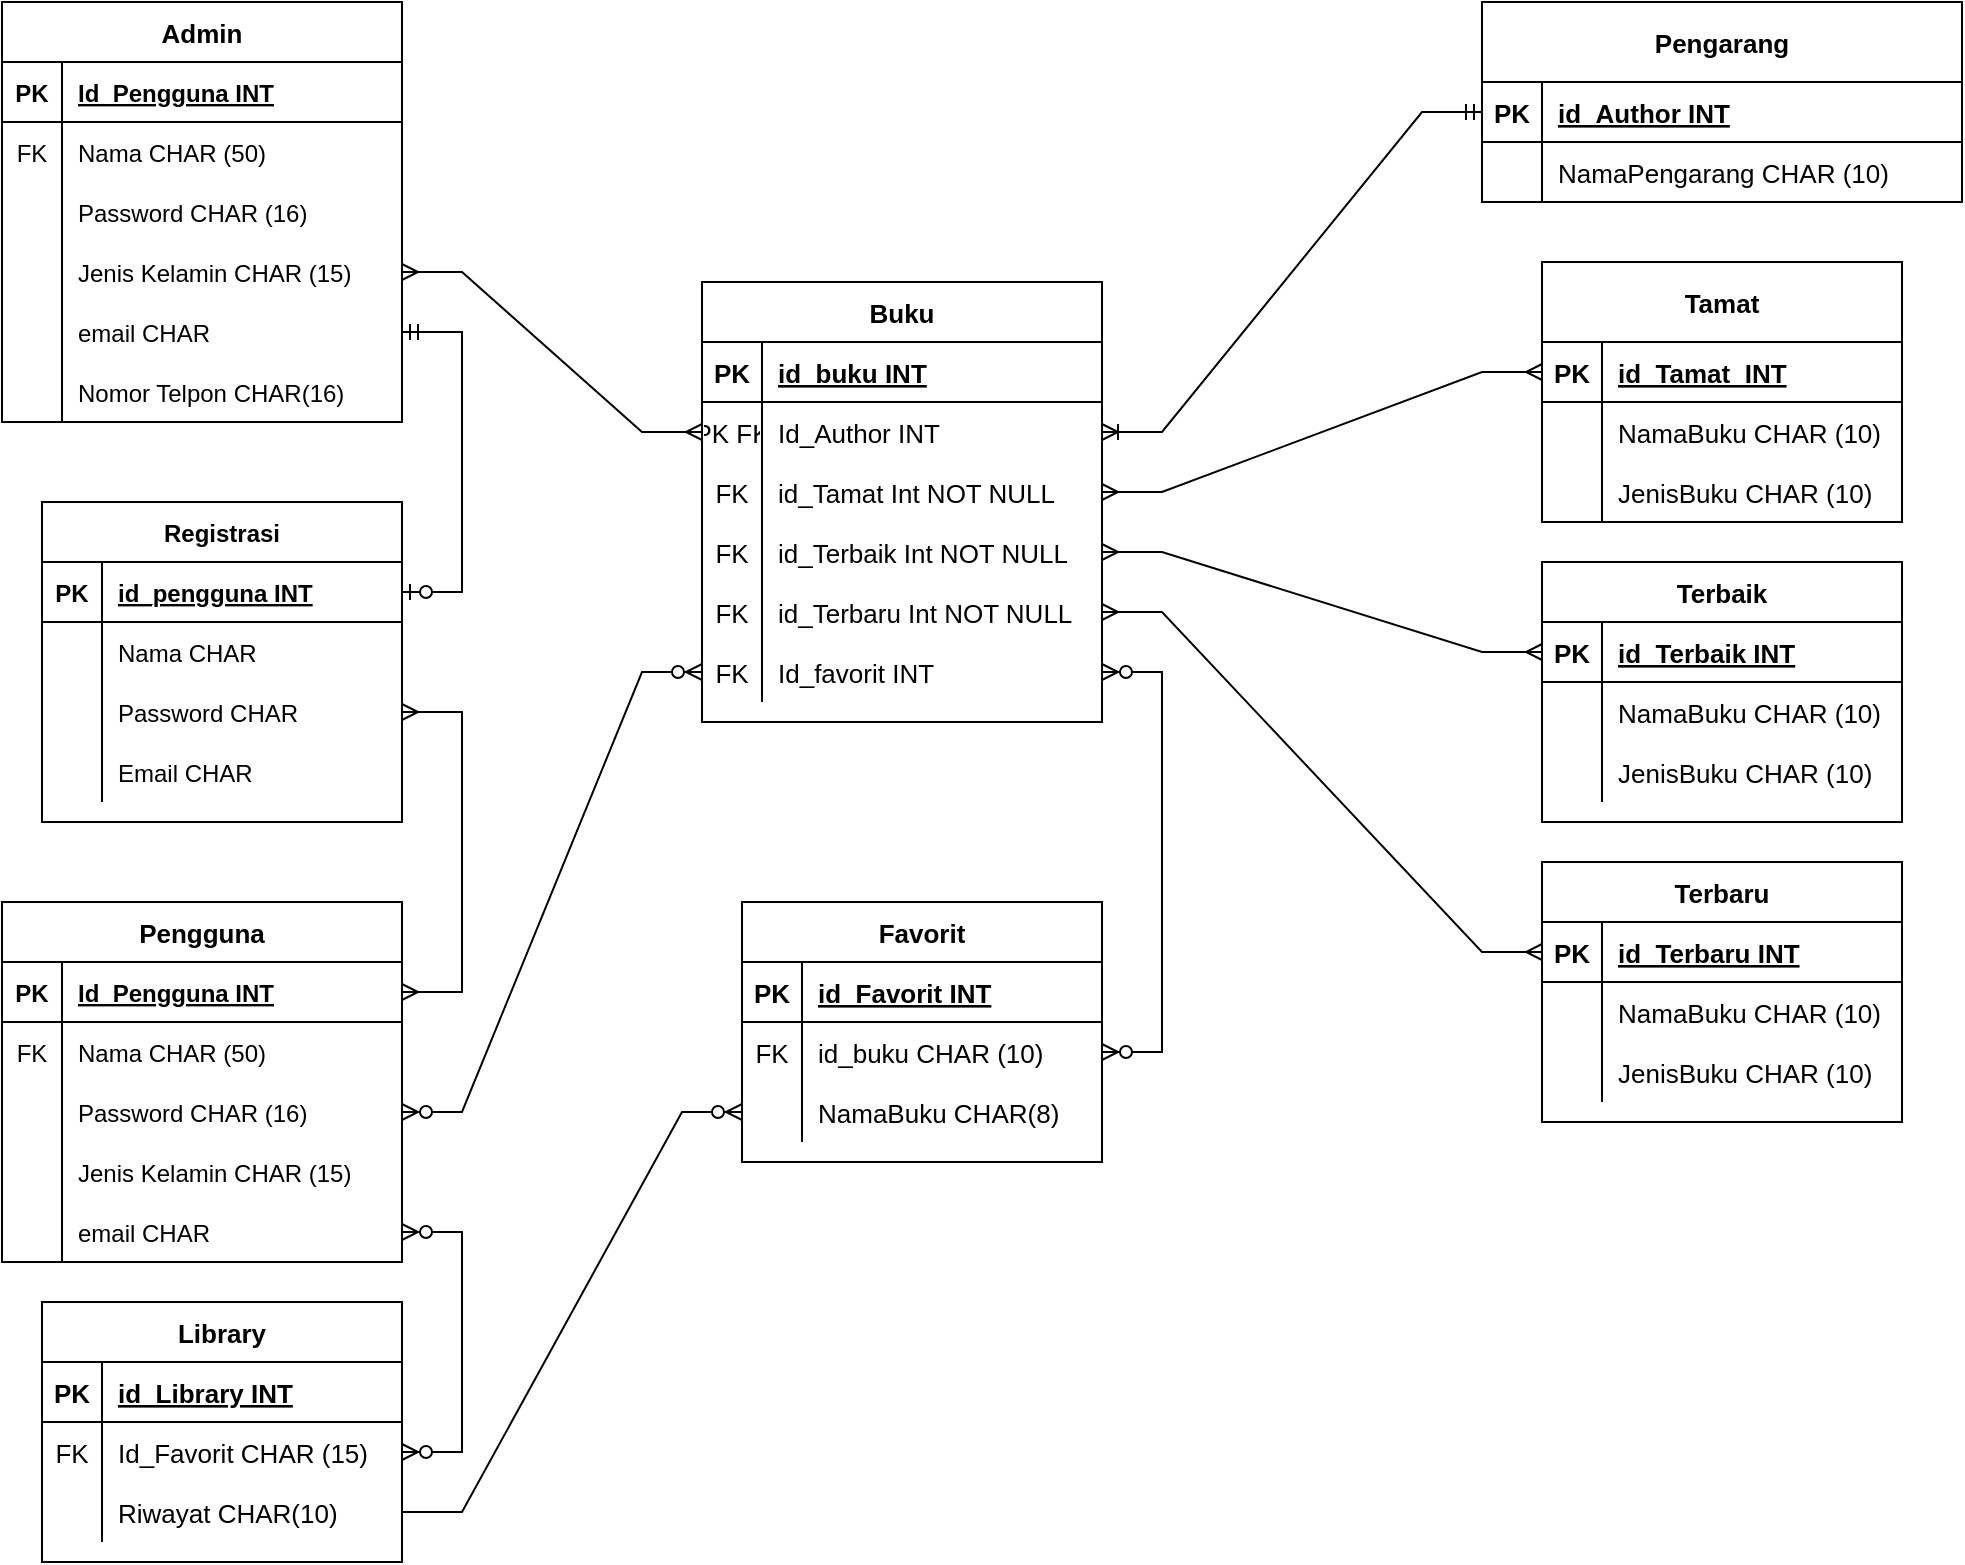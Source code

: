 <mxfile version="17.4.1" type="github">
  <diagram id="R2lEEEUBdFMjLlhIrx00" name="Page-1">
    <mxGraphModel dx="1304" dy="529" grid="1" gridSize="10" guides="1" tooltips="1" connect="1" arrows="1" fold="1" page="1" pageScale="1" pageWidth="850" pageHeight="1100" math="0" shadow="0" extFonts="Permanent Marker^https://fonts.googleapis.com/css?family=Permanent+Marker">
      <root>
        <mxCell id="0" />
        <mxCell id="1" parent="0" />
        <mxCell id="65XjeYO-oO50XfOHX8Nz-1" value="Pengguna" style="shape=table;startSize=30;container=1;collapsible=1;childLayout=tableLayout;fixedRows=1;rowLines=0;fontStyle=1;align=center;resizeLast=1;fontSize=13;" parent="1" vertex="1">
          <mxGeometry x="390" y="870" width="200" height="180" as="geometry" />
        </mxCell>
        <mxCell id="65XjeYO-oO50XfOHX8Nz-2" value="" style="shape=partialRectangle;collapsible=0;dropTarget=0;pointerEvents=0;fillColor=none;points=[[0,0.5],[1,0.5]];portConstraint=eastwest;top=0;left=0;right=0;bottom=1;" parent="65XjeYO-oO50XfOHX8Nz-1" vertex="1">
          <mxGeometry y="30" width="200" height="30" as="geometry" />
        </mxCell>
        <mxCell id="65XjeYO-oO50XfOHX8Nz-3" value="PK" style="shape=partialRectangle;overflow=hidden;connectable=0;fillColor=none;top=0;left=0;bottom=0;right=0;fontStyle=1;" parent="65XjeYO-oO50XfOHX8Nz-2" vertex="1">
          <mxGeometry width="30" height="30" as="geometry">
            <mxRectangle width="30" height="30" as="alternateBounds" />
          </mxGeometry>
        </mxCell>
        <mxCell id="65XjeYO-oO50XfOHX8Nz-4" value="Id_Pengguna INT" style="shape=partialRectangle;overflow=hidden;connectable=0;fillColor=none;top=0;left=0;bottom=0;right=0;align=left;spacingLeft=6;fontStyle=5;" parent="65XjeYO-oO50XfOHX8Nz-2" vertex="1">
          <mxGeometry x="30" width="170" height="30" as="geometry">
            <mxRectangle width="170" height="30" as="alternateBounds" />
          </mxGeometry>
        </mxCell>
        <mxCell id="65XjeYO-oO50XfOHX8Nz-5" value="" style="shape=partialRectangle;collapsible=0;dropTarget=0;pointerEvents=0;fillColor=none;points=[[0,0.5],[1,0.5]];portConstraint=eastwest;top=0;left=0;right=0;bottom=0;" parent="65XjeYO-oO50XfOHX8Nz-1" vertex="1">
          <mxGeometry y="60" width="200" height="30" as="geometry" />
        </mxCell>
        <mxCell id="65XjeYO-oO50XfOHX8Nz-6" value="FK" style="shape=partialRectangle;overflow=hidden;connectable=0;fillColor=none;top=0;left=0;bottom=0;right=0;" parent="65XjeYO-oO50XfOHX8Nz-5" vertex="1">
          <mxGeometry width="30" height="30" as="geometry">
            <mxRectangle width="30" height="30" as="alternateBounds" />
          </mxGeometry>
        </mxCell>
        <mxCell id="65XjeYO-oO50XfOHX8Nz-7" value="Nama CHAR (50)" style="shape=partialRectangle;overflow=hidden;connectable=0;fillColor=none;top=0;left=0;bottom=0;right=0;align=left;spacingLeft=6;" parent="65XjeYO-oO50XfOHX8Nz-5" vertex="1">
          <mxGeometry x="30" width="170" height="30" as="geometry">
            <mxRectangle width="170" height="30" as="alternateBounds" />
          </mxGeometry>
        </mxCell>
        <mxCell id="65XjeYO-oO50XfOHX8Nz-8" value="" style="shape=partialRectangle;collapsible=0;dropTarget=0;pointerEvents=0;fillColor=none;points=[[0,0.5],[1,0.5]];portConstraint=eastwest;top=0;left=0;right=0;bottom=0;" parent="65XjeYO-oO50XfOHX8Nz-1" vertex="1">
          <mxGeometry y="90" width="200" height="30" as="geometry" />
        </mxCell>
        <mxCell id="65XjeYO-oO50XfOHX8Nz-9" value="" style="shape=partialRectangle;overflow=hidden;connectable=0;fillColor=none;top=0;left=0;bottom=0;right=0;" parent="65XjeYO-oO50XfOHX8Nz-8" vertex="1">
          <mxGeometry width="30" height="30" as="geometry">
            <mxRectangle width="30" height="30" as="alternateBounds" />
          </mxGeometry>
        </mxCell>
        <mxCell id="65XjeYO-oO50XfOHX8Nz-10" value="Password CHAR (16)" style="shape=partialRectangle;overflow=hidden;connectable=0;fillColor=none;top=0;left=0;bottom=0;right=0;align=left;spacingLeft=6;" parent="65XjeYO-oO50XfOHX8Nz-8" vertex="1">
          <mxGeometry x="30" width="170" height="30" as="geometry">
            <mxRectangle width="170" height="30" as="alternateBounds" />
          </mxGeometry>
        </mxCell>
        <mxCell id="65XjeYO-oO50XfOHX8Nz-11" value="" style="shape=partialRectangle;collapsible=0;dropTarget=0;pointerEvents=0;fillColor=none;points=[[0,0.5],[1,0.5]];portConstraint=eastwest;top=0;left=0;right=0;bottom=0;" parent="65XjeYO-oO50XfOHX8Nz-1" vertex="1">
          <mxGeometry y="120" width="200" height="30" as="geometry" />
        </mxCell>
        <mxCell id="65XjeYO-oO50XfOHX8Nz-12" value="" style="shape=partialRectangle;overflow=hidden;connectable=0;fillColor=none;top=0;left=0;bottom=0;right=0;" parent="65XjeYO-oO50XfOHX8Nz-11" vertex="1">
          <mxGeometry width="30" height="30" as="geometry">
            <mxRectangle width="30" height="30" as="alternateBounds" />
          </mxGeometry>
        </mxCell>
        <mxCell id="65XjeYO-oO50XfOHX8Nz-13" value="Jenis Kelamin CHAR (15) " style="shape=partialRectangle;overflow=hidden;connectable=0;fillColor=none;top=0;left=0;bottom=0;right=0;align=left;spacingLeft=6;" parent="65XjeYO-oO50XfOHX8Nz-11" vertex="1">
          <mxGeometry x="30" width="170" height="30" as="geometry">
            <mxRectangle width="170" height="30" as="alternateBounds" />
          </mxGeometry>
        </mxCell>
        <mxCell id="mQtJ8jIPBXF8NF5An5OT-11" value="" style="shape=partialRectangle;collapsible=0;dropTarget=0;pointerEvents=0;fillColor=none;points=[[0,0.5],[1,0.5]];portConstraint=eastwest;top=0;left=0;right=0;bottom=0;" parent="65XjeYO-oO50XfOHX8Nz-1" vertex="1">
          <mxGeometry y="150" width="200" height="30" as="geometry" />
        </mxCell>
        <mxCell id="mQtJ8jIPBXF8NF5An5OT-12" value="" style="shape=partialRectangle;overflow=hidden;connectable=0;fillColor=none;top=0;left=0;bottom=0;right=0;" parent="mQtJ8jIPBXF8NF5An5OT-11" vertex="1">
          <mxGeometry width="30" height="30" as="geometry">
            <mxRectangle width="30" height="30" as="alternateBounds" />
          </mxGeometry>
        </mxCell>
        <mxCell id="mQtJ8jIPBXF8NF5An5OT-13" value="email CHAR" style="shape=partialRectangle;overflow=hidden;connectable=0;fillColor=none;top=0;left=0;bottom=0;right=0;align=left;spacingLeft=6;" parent="mQtJ8jIPBXF8NF5An5OT-11" vertex="1">
          <mxGeometry x="30" width="170" height="30" as="geometry">
            <mxRectangle width="170" height="30" as="alternateBounds" />
          </mxGeometry>
        </mxCell>
        <mxCell id="65XjeYO-oO50XfOHX8Nz-20" value="Buku" style="shape=table;startSize=30;container=1;collapsible=1;childLayout=tableLayout;fixedRows=1;rowLines=0;fontStyle=1;align=center;resizeLast=1;fontSize=13;" parent="1" vertex="1">
          <mxGeometry x="740" y="560" width="200" height="220" as="geometry" />
        </mxCell>
        <mxCell id="65XjeYO-oO50XfOHX8Nz-21" value="" style="shape=tableRow;horizontal=0;startSize=0;swimlaneHead=0;swimlaneBody=0;fillColor=none;collapsible=0;dropTarget=0;points=[[0,0.5],[1,0.5]];portConstraint=eastwest;top=0;left=0;right=0;bottom=1;fontSize=13;" parent="65XjeYO-oO50XfOHX8Nz-20" vertex="1">
          <mxGeometry y="30" width="200" height="30" as="geometry" />
        </mxCell>
        <mxCell id="65XjeYO-oO50XfOHX8Nz-22" value="PK" style="shape=partialRectangle;connectable=0;fillColor=none;top=0;left=0;bottom=0;right=0;fontStyle=1;overflow=hidden;fontSize=13;" parent="65XjeYO-oO50XfOHX8Nz-21" vertex="1">
          <mxGeometry width="30" height="30" as="geometry">
            <mxRectangle width="30" height="30" as="alternateBounds" />
          </mxGeometry>
        </mxCell>
        <mxCell id="65XjeYO-oO50XfOHX8Nz-23" value="id_buku INT" style="shape=partialRectangle;connectable=0;fillColor=none;top=0;left=0;bottom=0;right=0;align=left;spacingLeft=6;fontStyle=5;overflow=hidden;fontSize=13;" parent="65XjeYO-oO50XfOHX8Nz-21" vertex="1">
          <mxGeometry x="30" width="170" height="30" as="geometry">
            <mxRectangle width="170" height="30" as="alternateBounds" />
          </mxGeometry>
        </mxCell>
        <mxCell id="mQtJ8jIPBXF8NF5An5OT-1" value="" style="shape=tableRow;horizontal=0;startSize=0;swimlaneHead=0;swimlaneBody=0;fillColor=none;collapsible=0;dropTarget=0;points=[[0,0.5],[1,0.5]];portConstraint=eastwest;top=0;left=0;right=0;bottom=0;fontSize=13;" parent="65XjeYO-oO50XfOHX8Nz-20" vertex="1">
          <mxGeometry y="60" width="200" height="30" as="geometry" />
        </mxCell>
        <mxCell id="mQtJ8jIPBXF8NF5An5OT-2" value="PK FK" style="shape=partialRectangle;connectable=0;fillColor=none;top=0;left=0;bottom=0;right=0;editable=1;overflow=hidden;fontSize=13;" parent="mQtJ8jIPBXF8NF5An5OT-1" vertex="1">
          <mxGeometry width="30" height="30" as="geometry">
            <mxRectangle width="30" height="30" as="alternateBounds" />
          </mxGeometry>
        </mxCell>
        <mxCell id="mQtJ8jIPBXF8NF5An5OT-3" value="Id_Author INT" style="shape=partialRectangle;connectable=0;fillColor=none;top=0;left=0;bottom=0;right=0;align=left;spacingLeft=6;overflow=hidden;fontSize=13;" parent="mQtJ8jIPBXF8NF5An5OT-1" vertex="1">
          <mxGeometry x="30" width="170" height="30" as="geometry">
            <mxRectangle width="170" height="30" as="alternateBounds" />
          </mxGeometry>
        </mxCell>
        <mxCell id="65XjeYO-oO50XfOHX8Nz-183" value="" style="shape=tableRow;horizontal=0;startSize=0;swimlaneHead=0;swimlaneBody=0;fillColor=none;collapsible=0;dropTarget=0;points=[[0,0.5],[1,0.5]];portConstraint=eastwest;top=0;left=0;right=0;bottom=0;fontSize=13;" parent="65XjeYO-oO50XfOHX8Nz-20" vertex="1">
          <mxGeometry y="90" width="200" height="30" as="geometry" />
        </mxCell>
        <mxCell id="65XjeYO-oO50XfOHX8Nz-184" value="FK" style="shape=partialRectangle;connectable=0;fillColor=none;top=0;left=0;bottom=0;right=0;editable=1;overflow=hidden;fontSize=13;" parent="65XjeYO-oO50XfOHX8Nz-183" vertex="1">
          <mxGeometry width="30" height="30" as="geometry">
            <mxRectangle width="30" height="30" as="alternateBounds" />
          </mxGeometry>
        </mxCell>
        <mxCell id="65XjeYO-oO50XfOHX8Nz-185" value="id_Tamat Int NOT NULL" style="shape=partialRectangle;connectable=0;fillColor=none;top=0;left=0;bottom=0;right=0;align=left;spacingLeft=6;overflow=hidden;fontSize=13;" parent="65XjeYO-oO50XfOHX8Nz-183" vertex="1">
          <mxGeometry x="30" width="170" height="30" as="geometry">
            <mxRectangle width="170" height="30" as="alternateBounds" />
          </mxGeometry>
        </mxCell>
        <mxCell id="65XjeYO-oO50XfOHX8Nz-33" value="" style="shape=tableRow;horizontal=0;startSize=0;swimlaneHead=0;swimlaneBody=0;fillColor=none;collapsible=0;dropTarget=0;points=[[0,0.5],[1,0.5]];portConstraint=eastwest;top=0;left=0;right=0;bottom=0;fontSize=13;" parent="65XjeYO-oO50XfOHX8Nz-20" vertex="1">
          <mxGeometry y="120" width="200" height="30" as="geometry" />
        </mxCell>
        <mxCell id="65XjeYO-oO50XfOHX8Nz-34" value="FK" style="shape=partialRectangle;connectable=0;fillColor=none;top=0;left=0;bottom=0;right=0;editable=1;overflow=hidden;fontSize=13;" parent="65XjeYO-oO50XfOHX8Nz-33" vertex="1">
          <mxGeometry width="30" height="30" as="geometry">
            <mxRectangle width="30" height="30" as="alternateBounds" />
          </mxGeometry>
        </mxCell>
        <mxCell id="65XjeYO-oO50XfOHX8Nz-35" value="id_Terbaik Int NOT NULL" style="shape=partialRectangle;connectable=0;fillColor=none;top=0;left=0;bottom=0;right=0;align=left;spacingLeft=6;overflow=hidden;fontSize=13;" parent="65XjeYO-oO50XfOHX8Nz-33" vertex="1">
          <mxGeometry x="30" width="170" height="30" as="geometry">
            <mxRectangle width="170" height="30" as="alternateBounds" />
          </mxGeometry>
        </mxCell>
        <mxCell id="65XjeYO-oO50XfOHX8Nz-36" value="" style="shape=tableRow;horizontal=0;startSize=0;swimlaneHead=0;swimlaneBody=0;fillColor=none;collapsible=0;dropTarget=0;points=[[0,0.5],[1,0.5]];portConstraint=eastwest;top=0;left=0;right=0;bottom=0;fontSize=13;" parent="65XjeYO-oO50XfOHX8Nz-20" vertex="1">
          <mxGeometry y="150" width="200" height="30" as="geometry" />
        </mxCell>
        <mxCell id="65XjeYO-oO50XfOHX8Nz-37" value="FK" style="shape=partialRectangle;connectable=0;fillColor=none;top=0;left=0;bottom=0;right=0;editable=1;overflow=hidden;fontSize=13;" parent="65XjeYO-oO50XfOHX8Nz-36" vertex="1">
          <mxGeometry width="30" height="30" as="geometry">
            <mxRectangle width="30" height="30" as="alternateBounds" />
          </mxGeometry>
        </mxCell>
        <mxCell id="65XjeYO-oO50XfOHX8Nz-38" value="id_Terbaru Int NOT NULL" style="shape=partialRectangle;connectable=0;fillColor=none;top=0;left=0;bottom=0;right=0;align=left;spacingLeft=6;overflow=hidden;fontSize=13;" parent="65XjeYO-oO50XfOHX8Nz-36" vertex="1">
          <mxGeometry x="30" width="170" height="30" as="geometry">
            <mxRectangle width="170" height="30" as="alternateBounds" />
          </mxGeometry>
        </mxCell>
        <mxCell id="3wkMPBNoD0rb8Fyv2NbW-1" value="" style="shape=tableRow;horizontal=0;startSize=0;swimlaneHead=0;swimlaneBody=0;fillColor=none;collapsible=0;dropTarget=0;points=[[0,0.5],[1,0.5]];portConstraint=eastwest;top=0;left=0;right=0;bottom=0;fontSize=13;" parent="65XjeYO-oO50XfOHX8Nz-20" vertex="1">
          <mxGeometry y="180" width="200" height="30" as="geometry" />
        </mxCell>
        <mxCell id="3wkMPBNoD0rb8Fyv2NbW-2" value="FK" style="shape=partialRectangle;connectable=0;fillColor=none;top=0;left=0;bottom=0;right=0;editable=1;overflow=hidden;fontSize=13;" parent="3wkMPBNoD0rb8Fyv2NbW-1" vertex="1">
          <mxGeometry width="30" height="30" as="geometry">
            <mxRectangle width="30" height="30" as="alternateBounds" />
          </mxGeometry>
        </mxCell>
        <mxCell id="3wkMPBNoD0rb8Fyv2NbW-3" value="Id_favorit INT" style="shape=partialRectangle;connectable=0;fillColor=none;top=0;left=0;bottom=0;right=0;align=left;spacingLeft=6;overflow=hidden;fontSize=13;" parent="3wkMPBNoD0rb8Fyv2NbW-1" vertex="1">
          <mxGeometry x="30" width="170" height="30" as="geometry">
            <mxRectangle width="170" height="30" as="alternateBounds" />
          </mxGeometry>
        </mxCell>
        <mxCell id="65XjeYO-oO50XfOHX8Nz-42" value="Library" style="shape=table;startSize=30;container=1;collapsible=1;childLayout=tableLayout;fixedRows=1;rowLines=0;fontStyle=1;align=center;resizeLast=1;fontSize=13;" parent="1" vertex="1">
          <mxGeometry x="410" y="1070" width="180" height="130" as="geometry" />
        </mxCell>
        <mxCell id="65XjeYO-oO50XfOHX8Nz-43" value="" style="shape=tableRow;horizontal=0;startSize=0;swimlaneHead=0;swimlaneBody=0;fillColor=none;collapsible=0;dropTarget=0;points=[[0,0.5],[1,0.5]];portConstraint=eastwest;top=0;left=0;right=0;bottom=1;fontSize=13;" parent="65XjeYO-oO50XfOHX8Nz-42" vertex="1">
          <mxGeometry y="30" width="180" height="30" as="geometry" />
        </mxCell>
        <mxCell id="65XjeYO-oO50XfOHX8Nz-44" value="PK" style="shape=partialRectangle;connectable=0;fillColor=none;top=0;left=0;bottom=0;right=0;fontStyle=1;overflow=hidden;fontSize=13;" parent="65XjeYO-oO50XfOHX8Nz-43" vertex="1">
          <mxGeometry width="30" height="30" as="geometry">
            <mxRectangle width="30" height="30" as="alternateBounds" />
          </mxGeometry>
        </mxCell>
        <mxCell id="65XjeYO-oO50XfOHX8Nz-45" value="id_Library INT" style="shape=partialRectangle;connectable=0;fillColor=none;top=0;left=0;bottom=0;right=0;align=left;spacingLeft=6;fontStyle=5;overflow=hidden;fontSize=13;" parent="65XjeYO-oO50XfOHX8Nz-43" vertex="1">
          <mxGeometry x="30" width="150" height="30" as="geometry">
            <mxRectangle width="150" height="30" as="alternateBounds" />
          </mxGeometry>
        </mxCell>
        <mxCell id="65XjeYO-oO50XfOHX8Nz-46" value="" style="shape=tableRow;horizontal=0;startSize=0;swimlaneHead=0;swimlaneBody=0;fillColor=none;collapsible=0;dropTarget=0;points=[[0,0.5],[1,0.5]];portConstraint=eastwest;top=0;left=0;right=0;bottom=0;fontSize=13;" parent="65XjeYO-oO50XfOHX8Nz-42" vertex="1">
          <mxGeometry y="60" width="180" height="30" as="geometry" />
        </mxCell>
        <mxCell id="65XjeYO-oO50XfOHX8Nz-47" value="FK" style="shape=partialRectangle;connectable=0;fillColor=none;top=0;left=0;bottom=0;right=0;editable=1;overflow=hidden;fontSize=13;" parent="65XjeYO-oO50XfOHX8Nz-46" vertex="1">
          <mxGeometry width="30" height="30" as="geometry">
            <mxRectangle width="30" height="30" as="alternateBounds" />
          </mxGeometry>
        </mxCell>
        <mxCell id="65XjeYO-oO50XfOHX8Nz-48" value="Id_Favorit CHAR (15)" style="shape=partialRectangle;connectable=0;fillColor=none;top=0;left=0;bottom=0;right=0;align=left;spacingLeft=6;overflow=hidden;fontSize=13;" parent="65XjeYO-oO50XfOHX8Nz-46" vertex="1">
          <mxGeometry x="30" width="150" height="30" as="geometry">
            <mxRectangle width="150" height="30" as="alternateBounds" />
          </mxGeometry>
        </mxCell>
        <mxCell id="65XjeYO-oO50XfOHX8Nz-58" value="" style="shape=tableRow;horizontal=0;startSize=0;swimlaneHead=0;swimlaneBody=0;fillColor=none;collapsible=0;dropTarget=0;points=[[0,0.5],[1,0.5]];portConstraint=eastwest;top=0;left=0;right=0;bottom=0;fontSize=13;" parent="65XjeYO-oO50XfOHX8Nz-42" vertex="1">
          <mxGeometry y="90" width="180" height="30" as="geometry" />
        </mxCell>
        <mxCell id="65XjeYO-oO50XfOHX8Nz-59" value="" style="shape=partialRectangle;connectable=0;fillColor=none;top=0;left=0;bottom=0;right=0;editable=1;overflow=hidden;fontSize=13;" parent="65XjeYO-oO50XfOHX8Nz-58" vertex="1">
          <mxGeometry width="30" height="30" as="geometry">
            <mxRectangle width="30" height="30" as="alternateBounds" />
          </mxGeometry>
        </mxCell>
        <mxCell id="65XjeYO-oO50XfOHX8Nz-60" value="Riwayat CHAR(10)" style="shape=partialRectangle;connectable=0;fillColor=none;top=0;left=0;bottom=0;right=0;align=left;spacingLeft=6;overflow=hidden;fontSize=13;" parent="65XjeYO-oO50XfOHX8Nz-58" vertex="1">
          <mxGeometry x="30" width="150" height="30" as="geometry">
            <mxRectangle width="150" height="30" as="alternateBounds" />
          </mxGeometry>
        </mxCell>
        <mxCell id="65XjeYO-oO50XfOHX8Nz-68" value="Favorit" style="shape=table;startSize=30;container=1;collapsible=1;childLayout=tableLayout;fixedRows=1;rowLines=0;fontStyle=1;align=center;resizeLast=1;fontSize=13;" parent="1" vertex="1">
          <mxGeometry x="760" y="870" width="180" height="130.0" as="geometry" />
        </mxCell>
        <mxCell id="65XjeYO-oO50XfOHX8Nz-69" value="" style="shape=tableRow;horizontal=0;startSize=0;swimlaneHead=0;swimlaneBody=0;fillColor=none;collapsible=0;dropTarget=0;points=[[0,0.5],[1,0.5]];portConstraint=eastwest;top=0;left=0;right=0;bottom=1;fontSize=13;" parent="65XjeYO-oO50XfOHX8Nz-68" vertex="1">
          <mxGeometry y="30" width="180" height="30" as="geometry" />
        </mxCell>
        <mxCell id="65XjeYO-oO50XfOHX8Nz-70" value="PK" style="shape=partialRectangle;connectable=0;fillColor=none;top=0;left=0;bottom=0;right=0;fontStyle=1;overflow=hidden;fontSize=13;" parent="65XjeYO-oO50XfOHX8Nz-69" vertex="1">
          <mxGeometry width="30" height="30" as="geometry">
            <mxRectangle width="30" height="30" as="alternateBounds" />
          </mxGeometry>
        </mxCell>
        <mxCell id="65XjeYO-oO50XfOHX8Nz-71" value="id_Favorit INT" style="shape=partialRectangle;connectable=0;fillColor=none;top=0;left=0;bottom=0;right=0;align=left;spacingLeft=6;fontStyle=5;overflow=hidden;fontSize=13;" parent="65XjeYO-oO50XfOHX8Nz-69" vertex="1">
          <mxGeometry x="30" width="150" height="30" as="geometry">
            <mxRectangle width="150" height="30" as="alternateBounds" />
          </mxGeometry>
        </mxCell>
        <mxCell id="65XjeYO-oO50XfOHX8Nz-72" value="" style="shape=tableRow;horizontal=0;startSize=0;swimlaneHead=0;swimlaneBody=0;fillColor=none;collapsible=0;dropTarget=0;points=[[0,0.5],[1,0.5]];portConstraint=eastwest;top=0;left=0;right=0;bottom=0;fontSize=13;" parent="65XjeYO-oO50XfOHX8Nz-68" vertex="1">
          <mxGeometry y="60" width="180" height="30" as="geometry" />
        </mxCell>
        <mxCell id="65XjeYO-oO50XfOHX8Nz-73" value="FK" style="shape=partialRectangle;connectable=0;fillColor=none;top=0;left=0;bottom=0;right=0;editable=1;overflow=hidden;fontSize=13;" parent="65XjeYO-oO50XfOHX8Nz-72" vertex="1">
          <mxGeometry width="30" height="30" as="geometry">
            <mxRectangle width="30" height="30" as="alternateBounds" />
          </mxGeometry>
        </mxCell>
        <mxCell id="65XjeYO-oO50XfOHX8Nz-74" value="id_buku CHAR (10)" style="shape=partialRectangle;connectable=0;fillColor=none;top=0;left=0;bottom=0;right=0;align=left;spacingLeft=6;overflow=hidden;fontSize=13;" parent="65XjeYO-oO50XfOHX8Nz-72" vertex="1">
          <mxGeometry x="30" width="150" height="30" as="geometry">
            <mxRectangle width="150" height="30" as="alternateBounds" />
          </mxGeometry>
        </mxCell>
        <mxCell id="65XjeYO-oO50XfOHX8Nz-78" value="" style="shape=tableRow;horizontal=0;startSize=0;swimlaneHead=0;swimlaneBody=0;fillColor=none;collapsible=0;dropTarget=0;points=[[0,0.5],[1,0.5]];portConstraint=eastwest;top=0;left=0;right=0;bottom=0;fontSize=13;" parent="65XjeYO-oO50XfOHX8Nz-68" vertex="1">
          <mxGeometry y="90" width="180" height="30" as="geometry" />
        </mxCell>
        <mxCell id="65XjeYO-oO50XfOHX8Nz-79" value="" style="shape=partialRectangle;connectable=0;fillColor=none;top=0;left=0;bottom=0;right=0;editable=1;overflow=hidden;fontSize=13;" parent="65XjeYO-oO50XfOHX8Nz-78" vertex="1">
          <mxGeometry width="30" height="30" as="geometry">
            <mxRectangle width="30" height="30" as="alternateBounds" />
          </mxGeometry>
        </mxCell>
        <mxCell id="65XjeYO-oO50XfOHX8Nz-80" value="NamaBuku CHAR(8)" style="shape=partialRectangle;connectable=0;fillColor=none;top=0;left=0;bottom=0;right=0;align=left;spacingLeft=6;overflow=hidden;fontSize=13;" parent="65XjeYO-oO50XfOHX8Nz-78" vertex="1">
          <mxGeometry x="30" width="150" height="30" as="geometry">
            <mxRectangle width="150" height="30" as="alternateBounds" />
          </mxGeometry>
        </mxCell>
        <mxCell id="65XjeYO-oO50XfOHX8Nz-86" value="" style="edgeStyle=entityRelationEdgeStyle;fontSize=12;html=1;endArrow=ERzeroToMany;endFill=1;startArrow=ERzeroToMany;rounded=0;entryX=0;entryY=0.5;entryDx=0;entryDy=0;exitX=1;exitY=0.5;exitDx=0;exitDy=0;" parent="1" source="65XjeYO-oO50XfOHX8Nz-8" target="3wkMPBNoD0rb8Fyv2NbW-1" edge="1">
          <mxGeometry width="100" height="100" relative="1" as="geometry">
            <mxPoint x="650" y="660" as="sourcePoint" />
            <mxPoint x="680" y="660" as="targetPoint" />
          </mxGeometry>
        </mxCell>
        <mxCell id="65XjeYO-oO50XfOHX8Nz-87" value="Terbaik" style="shape=table;startSize=30;container=1;collapsible=1;childLayout=tableLayout;fixedRows=1;rowLines=0;fontStyle=1;align=center;resizeLast=1;fontSize=13;" parent="1" vertex="1">
          <mxGeometry x="1160" y="700" width="180" height="130" as="geometry" />
        </mxCell>
        <mxCell id="65XjeYO-oO50XfOHX8Nz-88" value="" style="shape=tableRow;horizontal=0;startSize=0;swimlaneHead=0;swimlaneBody=0;fillColor=none;collapsible=0;dropTarget=0;points=[[0,0.5],[1,0.5]];portConstraint=eastwest;top=0;left=0;right=0;bottom=1;fontSize=13;" parent="65XjeYO-oO50XfOHX8Nz-87" vertex="1">
          <mxGeometry y="30" width="180" height="30" as="geometry" />
        </mxCell>
        <mxCell id="65XjeYO-oO50XfOHX8Nz-89" value="PK" style="shape=partialRectangle;connectable=0;fillColor=none;top=0;left=0;bottom=0;right=0;fontStyle=1;overflow=hidden;fontSize=13;" parent="65XjeYO-oO50XfOHX8Nz-88" vertex="1">
          <mxGeometry width="30" height="30" as="geometry">
            <mxRectangle width="30" height="30" as="alternateBounds" />
          </mxGeometry>
        </mxCell>
        <mxCell id="65XjeYO-oO50XfOHX8Nz-90" value="id_Terbaik INT" style="shape=partialRectangle;connectable=0;fillColor=none;top=0;left=0;bottom=0;right=0;align=left;spacingLeft=6;fontStyle=5;overflow=hidden;fontSize=13;" parent="65XjeYO-oO50XfOHX8Nz-88" vertex="1">
          <mxGeometry x="30" width="150" height="30" as="geometry">
            <mxRectangle width="150" height="30" as="alternateBounds" />
          </mxGeometry>
        </mxCell>
        <mxCell id="65XjeYO-oO50XfOHX8Nz-91" value="" style="shape=tableRow;horizontal=0;startSize=0;swimlaneHead=0;swimlaneBody=0;fillColor=none;collapsible=0;dropTarget=0;points=[[0,0.5],[1,0.5]];portConstraint=eastwest;top=0;left=0;right=0;bottom=0;fontSize=13;" parent="65XjeYO-oO50XfOHX8Nz-87" vertex="1">
          <mxGeometry y="60" width="180" height="30" as="geometry" />
        </mxCell>
        <mxCell id="65XjeYO-oO50XfOHX8Nz-92" value="" style="shape=partialRectangle;connectable=0;fillColor=none;top=0;left=0;bottom=0;right=0;editable=1;overflow=hidden;fontSize=13;" parent="65XjeYO-oO50XfOHX8Nz-91" vertex="1">
          <mxGeometry width="30" height="30" as="geometry">
            <mxRectangle width="30" height="30" as="alternateBounds" />
          </mxGeometry>
        </mxCell>
        <mxCell id="65XjeYO-oO50XfOHX8Nz-93" value="NamaBuku CHAR (10)" style="shape=partialRectangle;connectable=0;fillColor=none;top=0;left=0;bottom=0;right=0;align=left;spacingLeft=6;overflow=hidden;fontSize=13;" parent="65XjeYO-oO50XfOHX8Nz-91" vertex="1">
          <mxGeometry x="30" width="150" height="30" as="geometry">
            <mxRectangle width="150" height="30" as="alternateBounds" />
          </mxGeometry>
        </mxCell>
        <mxCell id="mQtJ8jIPBXF8NF5An5OT-29" value="" style="shape=tableRow;horizontal=0;startSize=0;swimlaneHead=0;swimlaneBody=0;fillColor=none;collapsible=0;dropTarget=0;points=[[0,0.5],[1,0.5]];portConstraint=eastwest;top=0;left=0;right=0;bottom=0;fontSize=13;" parent="65XjeYO-oO50XfOHX8Nz-87" vertex="1">
          <mxGeometry y="90" width="180" height="30" as="geometry" />
        </mxCell>
        <mxCell id="mQtJ8jIPBXF8NF5An5OT-30" value="" style="shape=partialRectangle;connectable=0;fillColor=none;top=0;left=0;bottom=0;right=0;editable=1;overflow=hidden;fontSize=13;" parent="mQtJ8jIPBXF8NF5An5OT-29" vertex="1">
          <mxGeometry width="30" height="30" as="geometry">
            <mxRectangle width="30" height="30" as="alternateBounds" />
          </mxGeometry>
        </mxCell>
        <mxCell id="mQtJ8jIPBXF8NF5An5OT-31" value="JenisBuku CHAR (10)" style="shape=partialRectangle;connectable=0;fillColor=none;top=0;left=0;bottom=0;right=0;align=left;spacingLeft=6;overflow=hidden;fontSize=13;" parent="mQtJ8jIPBXF8NF5An5OT-29" vertex="1">
          <mxGeometry x="30" width="150" height="30" as="geometry">
            <mxRectangle width="150" height="30" as="alternateBounds" />
          </mxGeometry>
        </mxCell>
        <mxCell id="65XjeYO-oO50XfOHX8Nz-124" value="" style="edgeStyle=entityRelationEdgeStyle;fontSize=12;html=1;endArrow=ERzeroToMany;endFill=1;startArrow=ERzeroToMany;rounded=0;entryX=1;entryY=0.5;entryDx=0;entryDy=0;exitX=1;exitY=0.5;exitDx=0;exitDy=0;" parent="1" source="mQtJ8jIPBXF8NF5An5OT-11" target="65XjeYO-oO50XfOHX8Nz-46" edge="1">
          <mxGeometry width="100" height="100" relative="1" as="geometry">
            <mxPoint x="590" y="875" as="sourcePoint" />
            <mxPoint x="590.0" y="1085" as="targetPoint" />
          </mxGeometry>
        </mxCell>
        <mxCell id="65XjeYO-oO50XfOHX8Nz-126" value="Terbaru" style="shape=table;startSize=30;container=1;collapsible=1;childLayout=tableLayout;fixedRows=1;rowLines=0;fontStyle=1;align=center;resizeLast=1;fontSize=13;" parent="1" vertex="1">
          <mxGeometry x="1160" y="850" width="180" height="130" as="geometry" />
        </mxCell>
        <mxCell id="65XjeYO-oO50XfOHX8Nz-127" value="" style="shape=tableRow;horizontal=0;startSize=0;swimlaneHead=0;swimlaneBody=0;fillColor=none;collapsible=0;dropTarget=0;points=[[0,0.5],[1,0.5]];portConstraint=eastwest;top=0;left=0;right=0;bottom=1;fontSize=13;" parent="65XjeYO-oO50XfOHX8Nz-126" vertex="1">
          <mxGeometry y="30" width="180" height="30" as="geometry" />
        </mxCell>
        <mxCell id="65XjeYO-oO50XfOHX8Nz-128" value="PK" style="shape=partialRectangle;connectable=0;fillColor=none;top=0;left=0;bottom=0;right=0;fontStyle=1;overflow=hidden;fontSize=13;" parent="65XjeYO-oO50XfOHX8Nz-127" vertex="1">
          <mxGeometry width="30" height="30" as="geometry">
            <mxRectangle width="30" height="30" as="alternateBounds" />
          </mxGeometry>
        </mxCell>
        <mxCell id="65XjeYO-oO50XfOHX8Nz-129" value="id_Terbaru INT" style="shape=partialRectangle;connectable=0;fillColor=none;top=0;left=0;bottom=0;right=0;align=left;spacingLeft=6;fontStyle=5;overflow=hidden;fontSize=13;" parent="65XjeYO-oO50XfOHX8Nz-127" vertex="1">
          <mxGeometry x="30" width="150" height="30" as="geometry">
            <mxRectangle width="150" height="30" as="alternateBounds" />
          </mxGeometry>
        </mxCell>
        <mxCell id="65XjeYO-oO50XfOHX8Nz-130" value="" style="shape=tableRow;horizontal=0;startSize=0;swimlaneHead=0;swimlaneBody=0;fillColor=none;collapsible=0;dropTarget=0;points=[[0,0.5],[1,0.5]];portConstraint=eastwest;top=0;left=0;right=0;bottom=0;fontSize=13;" parent="65XjeYO-oO50XfOHX8Nz-126" vertex="1">
          <mxGeometry y="60" width="180" height="30" as="geometry" />
        </mxCell>
        <mxCell id="65XjeYO-oO50XfOHX8Nz-131" value="" style="shape=partialRectangle;connectable=0;fillColor=none;top=0;left=0;bottom=0;right=0;editable=1;overflow=hidden;fontSize=13;" parent="65XjeYO-oO50XfOHX8Nz-130" vertex="1">
          <mxGeometry width="30" height="30" as="geometry">
            <mxRectangle width="30" height="30" as="alternateBounds" />
          </mxGeometry>
        </mxCell>
        <mxCell id="65XjeYO-oO50XfOHX8Nz-132" value="NamaBuku CHAR (10)" style="shape=partialRectangle;connectable=0;fillColor=none;top=0;left=0;bottom=0;right=0;align=left;spacingLeft=6;overflow=hidden;fontSize=13;" parent="65XjeYO-oO50XfOHX8Nz-130" vertex="1">
          <mxGeometry x="30" width="150" height="30" as="geometry">
            <mxRectangle width="150" height="30" as="alternateBounds" />
          </mxGeometry>
        </mxCell>
        <mxCell id="mQtJ8jIPBXF8NF5An5OT-26" value="" style="shape=tableRow;horizontal=0;startSize=0;swimlaneHead=0;swimlaneBody=0;fillColor=none;collapsible=0;dropTarget=0;points=[[0,0.5],[1,0.5]];portConstraint=eastwest;top=0;left=0;right=0;bottom=0;fontSize=13;" parent="65XjeYO-oO50XfOHX8Nz-126" vertex="1">
          <mxGeometry y="90" width="180" height="30" as="geometry" />
        </mxCell>
        <mxCell id="mQtJ8jIPBXF8NF5An5OT-27" value="" style="shape=partialRectangle;connectable=0;fillColor=none;top=0;left=0;bottom=0;right=0;editable=1;overflow=hidden;fontSize=13;" parent="mQtJ8jIPBXF8NF5An5OT-26" vertex="1">
          <mxGeometry width="30" height="30" as="geometry">
            <mxRectangle width="30" height="30" as="alternateBounds" />
          </mxGeometry>
        </mxCell>
        <mxCell id="mQtJ8jIPBXF8NF5An5OT-28" value="JenisBuku CHAR (10)" style="shape=partialRectangle;connectable=0;fillColor=none;top=0;left=0;bottom=0;right=0;align=left;spacingLeft=6;overflow=hidden;fontSize=13;" parent="mQtJ8jIPBXF8NF5An5OT-26" vertex="1">
          <mxGeometry x="30" width="150" height="30" as="geometry">
            <mxRectangle width="150" height="30" as="alternateBounds" />
          </mxGeometry>
        </mxCell>
        <mxCell id="65XjeYO-oO50XfOHX8Nz-186" value="Tamat" style="shape=table;startSize=40;container=1;collapsible=1;childLayout=tableLayout;fixedRows=1;rowLines=0;fontStyle=1;align=center;resizeLast=1;fontSize=13;" parent="1" vertex="1">
          <mxGeometry x="1160" y="550" width="180" height="130" as="geometry" />
        </mxCell>
        <mxCell id="65XjeYO-oO50XfOHX8Nz-187" value="" style="shape=tableRow;horizontal=0;startSize=0;swimlaneHead=0;swimlaneBody=0;fillColor=none;collapsible=0;dropTarget=0;points=[[0,0.5],[1,0.5]];portConstraint=eastwest;top=0;left=0;right=0;bottom=1;fontSize=13;" parent="65XjeYO-oO50XfOHX8Nz-186" vertex="1">
          <mxGeometry y="40" width="180" height="30" as="geometry" />
        </mxCell>
        <mxCell id="65XjeYO-oO50XfOHX8Nz-188" value="PK" style="shape=partialRectangle;connectable=0;fillColor=none;top=0;left=0;bottom=0;right=0;fontStyle=1;overflow=hidden;fontSize=13;" parent="65XjeYO-oO50XfOHX8Nz-187" vertex="1">
          <mxGeometry width="30" height="30" as="geometry">
            <mxRectangle width="30" height="30" as="alternateBounds" />
          </mxGeometry>
        </mxCell>
        <mxCell id="65XjeYO-oO50XfOHX8Nz-189" value="id_Tamat  INT" style="shape=partialRectangle;connectable=0;fillColor=none;top=0;left=0;bottom=0;right=0;align=left;spacingLeft=6;fontStyle=5;overflow=hidden;fontSize=13;" parent="65XjeYO-oO50XfOHX8Nz-187" vertex="1">
          <mxGeometry x="30" width="150" height="30" as="geometry">
            <mxRectangle width="150" height="30" as="alternateBounds" />
          </mxGeometry>
        </mxCell>
        <mxCell id="65XjeYO-oO50XfOHX8Nz-190" value="" style="shape=tableRow;horizontal=0;startSize=0;swimlaneHead=0;swimlaneBody=0;fillColor=none;collapsible=0;dropTarget=0;points=[[0,0.5],[1,0.5]];portConstraint=eastwest;top=0;left=0;right=0;bottom=0;fontSize=13;" parent="65XjeYO-oO50XfOHX8Nz-186" vertex="1">
          <mxGeometry y="70" width="180" height="30" as="geometry" />
        </mxCell>
        <mxCell id="65XjeYO-oO50XfOHX8Nz-191" value="" style="shape=partialRectangle;connectable=0;fillColor=none;top=0;left=0;bottom=0;right=0;editable=1;overflow=hidden;fontSize=13;" parent="65XjeYO-oO50XfOHX8Nz-190" vertex="1">
          <mxGeometry width="30" height="30" as="geometry">
            <mxRectangle width="30" height="30" as="alternateBounds" />
          </mxGeometry>
        </mxCell>
        <mxCell id="65XjeYO-oO50XfOHX8Nz-192" value="NamaBuku CHAR (10)" style="shape=partialRectangle;connectable=0;fillColor=none;top=0;left=0;bottom=0;right=0;align=left;spacingLeft=6;overflow=hidden;fontSize=13;" parent="65XjeYO-oO50XfOHX8Nz-190" vertex="1">
          <mxGeometry x="30" width="150" height="30" as="geometry">
            <mxRectangle width="150" height="30" as="alternateBounds" />
          </mxGeometry>
        </mxCell>
        <mxCell id="mQtJ8jIPBXF8NF5An5OT-32" value="" style="shape=tableRow;horizontal=0;startSize=0;swimlaneHead=0;swimlaneBody=0;fillColor=none;collapsible=0;dropTarget=0;points=[[0,0.5],[1,0.5]];portConstraint=eastwest;top=0;left=0;right=0;bottom=0;fontSize=13;" parent="65XjeYO-oO50XfOHX8Nz-186" vertex="1">
          <mxGeometry y="100" width="180" height="30" as="geometry" />
        </mxCell>
        <mxCell id="mQtJ8jIPBXF8NF5An5OT-33" value="" style="shape=partialRectangle;connectable=0;fillColor=none;top=0;left=0;bottom=0;right=0;editable=1;overflow=hidden;fontSize=13;" parent="mQtJ8jIPBXF8NF5An5OT-32" vertex="1">
          <mxGeometry width="30" height="30" as="geometry">
            <mxRectangle width="30" height="30" as="alternateBounds" />
          </mxGeometry>
        </mxCell>
        <mxCell id="mQtJ8jIPBXF8NF5An5OT-34" value="JenisBuku CHAR (10)" style="shape=partialRectangle;connectable=0;fillColor=none;top=0;left=0;bottom=0;right=0;align=left;spacingLeft=6;overflow=hidden;fontSize=13;" parent="mQtJ8jIPBXF8NF5An5OT-32" vertex="1">
          <mxGeometry x="30" width="150" height="30" as="geometry">
            <mxRectangle width="150" height="30" as="alternateBounds" />
          </mxGeometry>
        </mxCell>
        <mxCell id="65XjeYO-oO50XfOHX8Nz-210" value="" style="edgeStyle=entityRelationEdgeStyle;fontSize=12;html=1;endArrow=ERzeroToMany;endFill=1;rounded=0;entryX=0;entryY=0.5;entryDx=0;entryDy=0;exitX=1;exitY=0.5;exitDx=0;exitDy=0;" parent="1" target="65XjeYO-oO50XfOHX8Nz-78" edge="1" source="65XjeYO-oO50XfOHX8Nz-58">
          <mxGeometry width="100" height="100" relative="1" as="geometry">
            <mxPoint x="590.0" y="1085" as="sourcePoint" />
            <mxPoint x="1050" y="820" as="targetPoint" />
          </mxGeometry>
        </mxCell>
        <mxCell id="65XjeYO-oO50XfOHX8Nz-229" value="Pengarang" style="shape=table;startSize=40;container=1;collapsible=1;childLayout=tableLayout;fixedRows=1;rowLines=0;fontStyle=1;align=center;resizeLast=1;fontSize=13;" parent="1" vertex="1">
          <mxGeometry x="1130" y="420" width="240" height="100" as="geometry" />
        </mxCell>
        <mxCell id="65XjeYO-oO50XfOHX8Nz-230" value="" style="shape=tableRow;horizontal=0;startSize=0;swimlaneHead=0;swimlaneBody=0;fillColor=none;collapsible=0;dropTarget=0;points=[[0,0.5],[1,0.5]];portConstraint=eastwest;top=0;left=0;right=0;bottom=1;fontSize=13;" parent="65XjeYO-oO50XfOHX8Nz-229" vertex="1">
          <mxGeometry y="40" width="240" height="30" as="geometry" />
        </mxCell>
        <mxCell id="65XjeYO-oO50XfOHX8Nz-231" value="PK" style="shape=partialRectangle;connectable=0;fillColor=none;top=0;left=0;bottom=0;right=0;fontStyle=1;overflow=hidden;fontSize=13;" parent="65XjeYO-oO50XfOHX8Nz-230" vertex="1">
          <mxGeometry width="30" height="30" as="geometry">
            <mxRectangle width="30" height="30" as="alternateBounds" />
          </mxGeometry>
        </mxCell>
        <mxCell id="65XjeYO-oO50XfOHX8Nz-232" value="id_Author INT" style="shape=partialRectangle;connectable=0;fillColor=none;top=0;left=0;bottom=0;right=0;align=left;spacingLeft=6;fontStyle=5;overflow=hidden;fontSize=13;" parent="65XjeYO-oO50XfOHX8Nz-230" vertex="1">
          <mxGeometry x="30" width="210" height="30" as="geometry">
            <mxRectangle width="210" height="30" as="alternateBounds" />
          </mxGeometry>
        </mxCell>
        <mxCell id="65XjeYO-oO50XfOHX8Nz-233" value="" style="shape=tableRow;horizontal=0;startSize=0;swimlaneHead=0;swimlaneBody=0;fillColor=none;collapsible=0;dropTarget=0;points=[[0,0.5],[1,0.5]];portConstraint=eastwest;top=0;left=0;right=0;bottom=0;fontSize=13;" parent="65XjeYO-oO50XfOHX8Nz-229" vertex="1">
          <mxGeometry y="70" width="240" height="30" as="geometry" />
        </mxCell>
        <mxCell id="65XjeYO-oO50XfOHX8Nz-234" value="" style="shape=partialRectangle;connectable=0;fillColor=none;top=0;left=0;bottom=0;right=0;editable=1;overflow=hidden;fontSize=13;" parent="65XjeYO-oO50XfOHX8Nz-233" vertex="1">
          <mxGeometry width="30" height="30" as="geometry">
            <mxRectangle width="30" height="30" as="alternateBounds" />
          </mxGeometry>
        </mxCell>
        <mxCell id="65XjeYO-oO50XfOHX8Nz-235" value="NamaPengarang CHAR (10)" style="shape=partialRectangle;connectable=0;fillColor=none;top=0;left=0;bottom=0;right=0;align=left;spacingLeft=6;overflow=hidden;fontSize=13;" parent="65XjeYO-oO50XfOHX8Nz-233" vertex="1">
          <mxGeometry x="30" width="210" height="30" as="geometry">
            <mxRectangle width="210" height="30" as="alternateBounds" />
          </mxGeometry>
        </mxCell>
        <mxCell id="65XjeYO-oO50XfOHX8Nz-238" value="" style="edgeStyle=entityRelationEdgeStyle;fontSize=12;html=1;endArrow=ERoneToMany;startArrow=ERmandOne;rounded=0;exitX=0;exitY=0.5;exitDx=0;exitDy=0;entryX=1;entryY=0.5;entryDx=0;entryDy=0;" parent="1" source="65XjeYO-oO50XfOHX8Nz-230" target="mQtJ8jIPBXF8NF5An5OT-1" edge="1">
          <mxGeometry width="100" height="100" relative="1" as="geometry">
            <mxPoint x="1350" y="475" as="sourcePoint" />
            <mxPoint x="1010" y="530" as="targetPoint" />
          </mxGeometry>
        </mxCell>
        <mxCell id="mQtJ8jIPBXF8NF5An5OT-7" value="" style="edgeStyle=entityRelationEdgeStyle;fontSize=12;html=1;endArrow=ERzeroToMany;endFill=1;startArrow=ERzeroToMany;rounded=0;exitX=1;exitY=0.5;exitDx=0;exitDy=0;entryX=1;entryY=0.5;entryDx=0;entryDy=0;" parent="1" source="3wkMPBNoD0rb8Fyv2NbW-1" target="65XjeYO-oO50XfOHX8Nz-72" edge="1">
          <mxGeometry width="100" height="100" relative="1" as="geometry">
            <mxPoint x="890" y="800" as="sourcePoint" />
            <mxPoint x="990" y="700" as="targetPoint" />
          </mxGeometry>
        </mxCell>
        <mxCell id="mQtJ8jIPBXF8NF5An5OT-35" value="Admin" style="shape=table;startSize=30;container=1;collapsible=1;childLayout=tableLayout;fixedRows=1;rowLines=0;fontStyle=1;align=center;resizeLast=1;fontSize=13;" parent="1" vertex="1">
          <mxGeometry x="390" y="420" width="200" height="210" as="geometry" />
        </mxCell>
        <mxCell id="mQtJ8jIPBXF8NF5An5OT-36" value="" style="shape=partialRectangle;collapsible=0;dropTarget=0;pointerEvents=0;fillColor=none;points=[[0,0.5],[1,0.5]];portConstraint=eastwest;top=0;left=0;right=0;bottom=1;" parent="mQtJ8jIPBXF8NF5An5OT-35" vertex="1">
          <mxGeometry y="30" width="200" height="30" as="geometry" />
        </mxCell>
        <mxCell id="mQtJ8jIPBXF8NF5An5OT-37" value="PK" style="shape=partialRectangle;overflow=hidden;connectable=0;fillColor=none;top=0;left=0;bottom=0;right=0;fontStyle=1;" parent="mQtJ8jIPBXF8NF5An5OT-36" vertex="1">
          <mxGeometry width="30" height="30" as="geometry">
            <mxRectangle width="30" height="30" as="alternateBounds" />
          </mxGeometry>
        </mxCell>
        <mxCell id="mQtJ8jIPBXF8NF5An5OT-38" value="Id_Pengguna INT" style="shape=partialRectangle;overflow=hidden;connectable=0;fillColor=none;top=0;left=0;bottom=0;right=0;align=left;spacingLeft=6;fontStyle=5;" parent="mQtJ8jIPBXF8NF5An5OT-36" vertex="1">
          <mxGeometry x="30" width="170" height="30" as="geometry">
            <mxRectangle width="170" height="30" as="alternateBounds" />
          </mxGeometry>
        </mxCell>
        <mxCell id="mQtJ8jIPBXF8NF5An5OT-39" value="" style="shape=partialRectangle;collapsible=0;dropTarget=0;pointerEvents=0;fillColor=none;points=[[0,0.5],[1,0.5]];portConstraint=eastwest;top=0;left=0;right=0;bottom=0;" parent="mQtJ8jIPBXF8NF5An5OT-35" vertex="1">
          <mxGeometry y="60" width="200" height="30" as="geometry" />
        </mxCell>
        <mxCell id="mQtJ8jIPBXF8NF5An5OT-40" value="FK" style="shape=partialRectangle;overflow=hidden;connectable=0;fillColor=none;top=0;left=0;bottom=0;right=0;" parent="mQtJ8jIPBXF8NF5An5OT-39" vertex="1">
          <mxGeometry width="30" height="30" as="geometry">
            <mxRectangle width="30" height="30" as="alternateBounds" />
          </mxGeometry>
        </mxCell>
        <mxCell id="mQtJ8jIPBXF8NF5An5OT-41" value="Nama CHAR (50)" style="shape=partialRectangle;overflow=hidden;connectable=0;fillColor=none;top=0;left=0;bottom=0;right=0;align=left;spacingLeft=6;" parent="mQtJ8jIPBXF8NF5An5OT-39" vertex="1">
          <mxGeometry x="30" width="170" height="30" as="geometry">
            <mxRectangle width="170" height="30" as="alternateBounds" />
          </mxGeometry>
        </mxCell>
        <mxCell id="mQtJ8jIPBXF8NF5An5OT-42" value="" style="shape=partialRectangle;collapsible=0;dropTarget=0;pointerEvents=0;fillColor=none;points=[[0,0.5],[1,0.5]];portConstraint=eastwest;top=0;left=0;right=0;bottom=0;" parent="mQtJ8jIPBXF8NF5An5OT-35" vertex="1">
          <mxGeometry y="90" width="200" height="30" as="geometry" />
        </mxCell>
        <mxCell id="mQtJ8jIPBXF8NF5An5OT-43" value="" style="shape=partialRectangle;overflow=hidden;connectable=0;fillColor=none;top=0;left=0;bottom=0;right=0;" parent="mQtJ8jIPBXF8NF5An5OT-42" vertex="1">
          <mxGeometry width="30" height="30" as="geometry">
            <mxRectangle width="30" height="30" as="alternateBounds" />
          </mxGeometry>
        </mxCell>
        <mxCell id="mQtJ8jIPBXF8NF5An5OT-44" value="Password CHAR (16)" style="shape=partialRectangle;overflow=hidden;connectable=0;fillColor=none;top=0;left=0;bottom=0;right=0;align=left;spacingLeft=6;" parent="mQtJ8jIPBXF8NF5An5OT-42" vertex="1">
          <mxGeometry x="30" width="170" height="30" as="geometry">
            <mxRectangle width="170" height="30" as="alternateBounds" />
          </mxGeometry>
        </mxCell>
        <mxCell id="mQtJ8jIPBXF8NF5An5OT-45" value="" style="shape=partialRectangle;collapsible=0;dropTarget=0;pointerEvents=0;fillColor=none;points=[[0,0.5],[1,0.5]];portConstraint=eastwest;top=0;left=0;right=0;bottom=0;" parent="mQtJ8jIPBXF8NF5An5OT-35" vertex="1">
          <mxGeometry y="120" width="200" height="30" as="geometry" />
        </mxCell>
        <mxCell id="mQtJ8jIPBXF8NF5An5OT-46" value="" style="shape=partialRectangle;overflow=hidden;connectable=0;fillColor=none;top=0;left=0;bottom=0;right=0;" parent="mQtJ8jIPBXF8NF5An5OT-45" vertex="1">
          <mxGeometry width="30" height="30" as="geometry">
            <mxRectangle width="30" height="30" as="alternateBounds" />
          </mxGeometry>
        </mxCell>
        <mxCell id="mQtJ8jIPBXF8NF5An5OT-47" value="Jenis Kelamin CHAR (15) " style="shape=partialRectangle;overflow=hidden;connectable=0;fillColor=none;top=0;left=0;bottom=0;right=0;align=left;spacingLeft=6;" parent="mQtJ8jIPBXF8NF5An5OT-45" vertex="1">
          <mxGeometry x="30" width="170" height="30" as="geometry">
            <mxRectangle width="170" height="30" as="alternateBounds" />
          </mxGeometry>
        </mxCell>
        <mxCell id="mQtJ8jIPBXF8NF5An5OT-51" value="" style="shape=partialRectangle;collapsible=0;dropTarget=0;pointerEvents=0;fillColor=none;points=[[0,0.5],[1,0.5]];portConstraint=eastwest;top=0;left=0;right=0;bottom=0;" parent="mQtJ8jIPBXF8NF5An5OT-35" vertex="1">
          <mxGeometry y="150" width="200" height="30" as="geometry" />
        </mxCell>
        <mxCell id="mQtJ8jIPBXF8NF5An5OT-52" value="" style="shape=partialRectangle;overflow=hidden;connectable=0;fillColor=none;top=0;left=0;bottom=0;right=0;" parent="mQtJ8jIPBXF8NF5An5OT-51" vertex="1">
          <mxGeometry width="30" height="30" as="geometry">
            <mxRectangle width="30" height="30" as="alternateBounds" />
          </mxGeometry>
        </mxCell>
        <mxCell id="mQtJ8jIPBXF8NF5An5OT-53" value="email CHAR" style="shape=partialRectangle;overflow=hidden;connectable=0;fillColor=none;top=0;left=0;bottom=0;right=0;align=left;spacingLeft=6;" parent="mQtJ8jIPBXF8NF5An5OT-51" vertex="1">
          <mxGeometry x="30" width="170" height="30" as="geometry">
            <mxRectangle width="170" height="30" as="alternateBounds" />
          </mxGeometry>
        </mxCell>
        <mxCell id="mQtJ8jIPBXF8NF5An5OT-54" value="" style="shape=partialRectangle;collapsible=0;dropTarget=0;pointerEvents=0;fillColor=none;points=[[0,0.5],[1,0.5]];portConstraint=eastwest;top=0;left=0;right=0;bottom=0;" parent="mQtJ8jIPBXF8NF5An5OT-35" vertex="1">
          <mxGeometry y="180" width="200" height="30" as="geometry" />
        </mxCell>
        <mxCell id="mQtJ8jIPBXF8NF5An5OT-55" value="" style="shape=partialRectangle;overflow=hidden;connectable=0;fillColor=none;top=0;left=0;bottom=0;right=0;" parent="mQtJ8jIPBXF8NF5An5OT-54" vertex="1">
          <mxGeometry width="30" height="30" as="geometry">
            <mxRectangle width="30" height="30" as="alternateBounds" />
          </mxGeometry>
        </mxCell>
        <mxCell id="mQtJ8jIPBXF8NF5An5OT-56" value="Nomor Telpon CHAR(16)" style="shape=partialRectangle;overflow=hidden;connectable=0;fillColor=none;top=0;left=0;bottom=0;right=0;align=left;spacingLeft=6;" parent="mQtJ8jIPBXF8NF5An5OT-54" vertex="1">
          <mxGeometry x="30" width="170" height="30" as="geometry">
            <mxRectangle width="170" height="30" as="alternateBounds" />
          </mxGeometry>
        </mxCell>
        <mxCell id="OJAKHUyRIaLHRZnXOWsx-1" value="" style="edgeStyle=entityRelationEdgeStyle;fontSize=12;html=1;endArrow=ERmany;startArrow=ERmany;rounded=0;exitX=1;exitY=0.5;exitDx=0;exitDy=0;entryX=0;entryY=0.5;entryDx=0;entryDy=0;" edge="1" parent="1" source="mQtJ8jIPBXF8NF5An5OT-45" target="mQtJ8jIPBXF8NF5An5OT-1">
          <mxGeometry width="100" height="100" relative="1" as="geometry">
            <mxPoint x="650" y="650" as="sourcePoint" />
            <mxPoint x="750" y="550" as="targetPoint" />
          </mxGeometry>
        </mxCell>
        <mxCell id="OJAKHUyRIaLHRZnXOWsx-2" value="" style="edgeStyle=entityRelationEdgeStyle;fontSize=12;html=1;endArrow=ERmany;startArrow=ERmany;rounded=0;entryX=0;entryY=0.5;entryDx=0;entryDy=0;exitX=1;exitY=0.5;exitDx=0;exitDy=0;" edge="1" parent="1" source="65XjeYO-oO50XfOHX8Nz-183" target="65XjeYO-oO50XfOHX8Nz-187">
          <mxGeometry width="100" height="100" relative="1" as="geometry">
            <mxPoint x="1080" y="780" as="sourcePoint" />
            <mxPoint x="1180" y="680" as="targetPoint" />
          </mxGeometry>
        </mxCell>
        <mxCell id="OJAKHUyRIaLHRZnXOWsx-3" value="" style="edgeStyle=entityRelationEdgeStyle;fontSize=12;html=1;endArrow=ERmany;startArrow=ERmany;rounded=0;entryX=0;entryY=0.5;entryDx=0;entryDy=0;exitX=1;exitY=0.5;exitDx=0;exitDy=0;" edge="1" parent="1" source="65XjeYO-oO50XfOHX8Nz-36" target="65XjeYO-oO50XfOHX8Nz-127">
          <mxGeometry width="100" height="100" relative="1" as="geometry">
            <mxPoint x="950" y="675" as="sourcePoint" />
            <mxPoint x="1170" y="615" as="targetPoint" />
          </mxGeometry>
        </mxCell>
        <mxCell id="OJAKHUyRIaLHRZnXOWsx-4" value="" style="edgeStyle=entityRelationEdgeStyle;fontSize=12;html=1;endArrow=ERmany;startArrow=ERmany;rounded=0;entryX=0;entryY=0.5;entryDx=0;entryDy=0;" edge="1" parent="1" source="65XjeYO-oO50XfOHX8Nz-33" target="65XjeYO-oO50XfOHX8Nz-88">
          <mxGeometry width="100" height="100" relative="1" as="geometry">
            <mxPoint x="960" y="685" as="sourcePoint" />
            <mxPoint x="1180" y="625" as="targetPoint" />
          </mxGeometry>
        </mxCell>
        <mxCell id="OJAKHUyRIaLHRZnXOWsx-5" value="Registrasi" style="shape=table;startSize=30;container=1;collapsible=1;childLayout=tableLayout;fixedRows=1;rowLines=0;fontStyle=1;align=center;resizeLast=1;" vertex="1" parent="1">
          <mxGeometry x="410" y="670" width="180" height="160" as="geometry" />
        </mxCell>
        <mxCell id="OJAKHUyRIaLHRZnXOWsx-6" value="" style="shape=tableRow;horizontal=0;startSize=0;swimlaneHead=0;swimlaneBody=0;fillColor=none;collapsible=0;dropTarget=0;points=[[0,0.5],[1,0.5]];portConstraint=eastwest;top=0;left=0;right=0;bottom=1;" vertex="1" parent="OJAKHUyRIaLHRZnXOWsx-5">
          <mxGeometry y="30" width="180" height="30" as="geometry" />
        </mxCell>
        <mxCell id="OJAKHUyRIaLHRZnXOWsx-7" value="PK" style="shape=partialRectangle;connectable=0;fillColor=none;top=0;left=0;bottom=0;right=0;fontStyle=1;overflow=hidden;" vertex="1" parent="OJAKHUyRIaLHRZnXOWsx-6">
          <mxGeometry width="30" height="30" as="geometry">
            <mxRectangle width="30" height="30" as="alternateBounds" />
          </mxGeometry>
        </mxCell>
        <mxCell id="OJAKHUyRIaLHRZnXOWsx-8" value="id_pengguna INT" style="shape=partialRectangle;connectable=0;fillColor=none;top=0;left=0;bottom=0;right=0;align=left;spacingLeft=6;fontStyle=5;overflow=hidden;" vertex="1" parent="OJAKHUyRIaLHRZnXOWsx-6">
          <mxGeometry x="30" width="150" height="30" as="geometry">
            <mxRectangle width="150" height="30" as="alternateBounds" />
          </mxGeometry>
        </mxCell>
        <mxCell id="OJAKHUyRIaLHRZnXOWsx-9" value="" style="shape=tableRow;horizontal=0;startSize=0;swimlaneHead=0;swimlaneBody=0;fillColor=none;collapsible=0;dropTarget=0;points=[[0,0.5],[1,0.5]];portConstraint=eastwest;top=0;left=0;right=0;bottom=0;" vertex="1" parent="OJAKHUyRIaLHRZnXOWsx-5">
          <mxGeometry y="60" width="180" height="30" as="geometry" />
        </mxCell>
        <mxCell id="OJAKHUyRIaLHRZnXOWsx-10" value="" style="shape=partialRectangle;connectable=0;fillColor=none;top=0;left=0;bottom=0;right=0;editable=1;overflow=hidden;" vertex="1" parent="OJAKHUyRIaLHRZnXOWsx-9">
          <mxGeometry width="30" height="30" as="geometry">
            <mxRectangle width="30" height="30" as="alternateBounds" />
          </mxGeometry>
        </mxCell>
        <mxCell id="OJAKHUyRIaLHRZnXOWsx-11" value="Nama CHAR" style="shape=partialRectangle;connectable=0;fillColor=none;top=0;left=0;bottom=0;right=0;align=left;spacingLeft=6;overflow=hidden;" vertex="1" parent="OJAKHUyRIaLHRZnXOWsx-9">
          <mxGeometry x="30" width="150" height="30" as="geometry">
            <mxRectangle width="150" height="30" as="alternateBounds" />
          </mxGeometry>
        </mxCell>
        <mxCell id="OJAKHUyRIaLHRZnXOWsx-12" value="" style="shape=tableRow;horizontal=0;startSize=0;swimlaneHead=0;swimlaneBody=0;fillColor=none;collapsible=0;dropTarget=0;points=[[0,0.5],[1,0.5]];portConstraint=eastwest;top=0;left=0;right=0;bottom=0;" vertex="1" parent="OJAKHUyRIaLHRZnXOWsx-5">
          <mxGeometry y="90" width="180" height="30" as="geometry" />
        </mxCell>
        <mxCell id="OJAKHUyRIaLHRZnXOWsx-13" value="" style="shape=partialRectangle;connectable=0;fillColor=none;top=0;left=0;bottom=0;right=0;editable=1;overflow=hidden;" vertex="1" parent="OJAKHUyRIaLHRZnXOWsx-12">
          <mxGeometry width="30" height="30" as="geometry">
            <mxRectangle width="30" height="30" as="alternateBounds" />
          </mxGeometry>
        </mxCell>
        <mxCell id="OJAKHUyRIaLHRZnXOWsx-14" value="Password CHAR" style="shape=partialRectangle;connectable=0;fillColor=none;top=0;left=0;bottom=0;right=0;align=left;spacingLeft=6;overflow=hidden;" vertex="1" parent="OJAKHUyRIaLHRZnXOWsx-12">
          <mxGeometry x="30" width="150" height="30" as="geometry">
            <mxRectangle width="150" height="30" as="alternateBounds" />
          </mxGeometry>
        </mxCell>
        <mxCell id="OJAKHUyRIaLHRZnXOWsx-15" value="" style="shape=tableRow;horizontal=0;startSize=0;swimlaneHead=0;swimlaneBody=0;fillColor=none;collapsible=0;dropTarget=0;points=[[0,0.5],[1,0.5]];portConstraint=eastwest;top=0;left=0;right=0;bottom=0;" vertex="1" parent="OJAKHUyRIaLHRZnXOWsx-5">
          <mxGeometry y="120" width="180" height="30" as="geometry" />
        </mxCell>
        <mxCell id="OJAKHUyRIaLHRZnXOWsx-16" value="" style="shape=partialRectangle;connectable=0;fillColor=none;top=0;left=0;bottom=0;right=0;editable=1;overflow=hidden;" vertex="1" parent="OJAKHUyRIaLHRZnXOWsx-15">
          <mxGeometry width="30" height="30" as="geometry">
            <mxRectangle width="30" height="30" as="alternateBounds" />
          </mxGeometry>
        </mxCell>
        <mxCell id="OJAKHUyRIaLHRZnXOWsx-17" value="Email CHAR" style="shape=partialRectangle;connectable=0;fillColor=none;top=0;left=0;bottom=0;right=0;align=left;spacingLeft=6;overflow=hidden;" vertex="1" parent="OJAKHUyRIaLHRZnXOWsx-15">
          <mxGeometry x="30" width="150" height="30" as="geometry">
            <mxRectangle width="150" height="30" as="alternateBounds" />
          </mxGeometry>
        </mxCell>
        <mxCell id="OJAKHUyRIaLHRZnXOWsx-19" value="" style="edgeStyle=entityRelationEdgeStyle;fontSize=12;html=1;endArrow=ERzeroToOne;startArrow=ERmandOne;rounded=0;exitX=1;exitY=0.5;exitDx=0;exitDy=0;entryX=1;entryY=0.5;entryDx=0;entryDy=0;" edge="1" parent="1" source="mQtJ8jIPBXF8NF5An5OT-51" target="OJAKHUyRIaLHRZnXOWsx-6">
          <mxGeometry width="100" height="100" relative="1" as="geometry">
            <mxPoint x="760" y="780" as="sourcePoint" />
            <mxPoint x="630" y="760" as="targetPoint" />
          </mxGeometry>
        </mxCell>
        <mxCell id="OJAKHUyRIaLHRZnXOWsx-20" value="" style="edgeStyle=entityRelationEdgeStyle;fontSize=12;html=1;endArrow=ERmany;startArrow=ERmany;rounded=0;exitX=1;exitY=0.5;exitDx=0;exitDy=0;entryX=1;entryY=0.5;entryDx=0;entryDy=0;" edge="1" parent="1" source="OJAKHUyRIaLHRZnXOWsx-12" target="65XjeYO-oO50XfOHX8Nz-2">
          <mxGeometry width="100" height="100" relative="1" as="geometry">
            <mxPoint x="760" y="780" as="sourcePoint" />
            <mxPoint x="860" y="680" as="targetPoint" />
          </mxGeometry>
        </mxCell>
      </root>
    </mxGraphModel>
  </diagram>
</mxfile>
